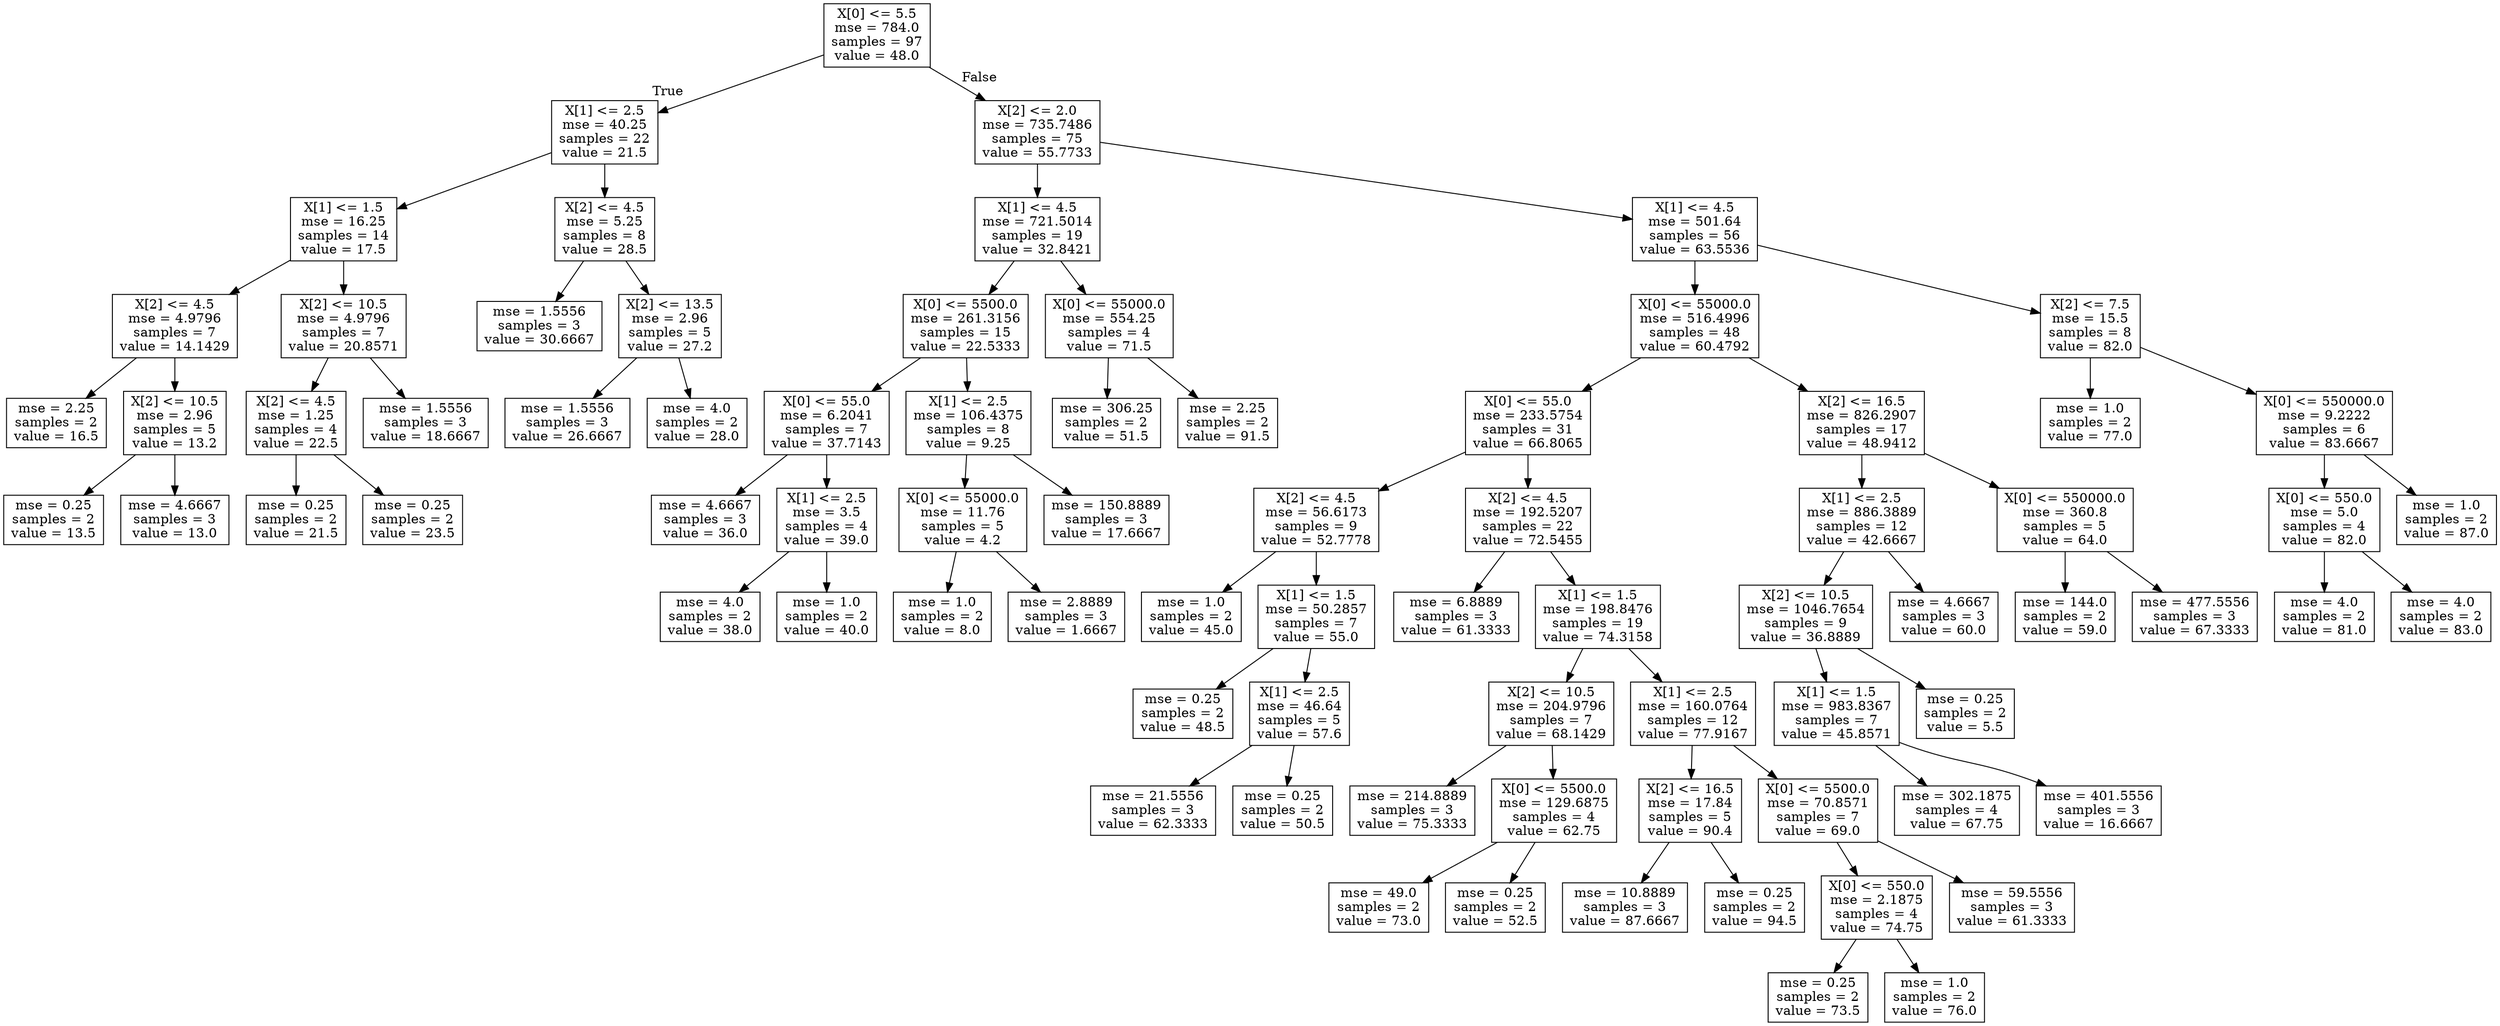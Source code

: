 digraph Tree {
node [shape=box] ;
0 [label="X[0] <= 5.5\nmse = 784.0\nsamples = 97\nvalue = 48.0"] ;
1 [label="X[1] <= 2.5\nmse = 40.25\nsamples = 22\nvalue = 21.5"] ;
0 -> 1 [labeldistance=2.5, labelangle=45, headlabel="True"] ;
2 [label="X[1] <= 1.5\nmse = 16.25\nsamples = 14\nvalue = 17.5"] ;
1 -> 2 ;
3 [label="X[2] <= 4.5\nmse = 4.9796\nsamples = 7\nvalue = 14.1429"] ;
2 -> 3 ;
4 [label="mse = 2.25\nsamples = 2\nvalue = 16.5"] ;
3 -> 4 ;
5 [label="X[2] <= 10.5\nmse = 2.96\nsamples = 5\nvalue = 13.2"] ;
3 -> 5 ;
6 [label="mse = 0.25\nsamples = 2\nvalue = 13.5"] ;
5 -> 6 ;
7 [label="mse = 4.6667\nsamples = 3\nvalue = 13.0"] ;
5 -> 7 ;
8 [label="X[2] <= 10.5\nmse = 4.9796\nsamples = 7\nvalue = 20.8571"] ;
2 -> 8 ;
9 [label="X[2] <= 4.5\nmse = 1.25\nsamples = 4\nvalue = 22.5"] ;
8 -> 9 ;
10 [label="mse = 0.25\nsamples = 2\nvalue = 21.5"] ;
9 -> 10 ;
11 [label="mse = 0.25\nsamples = 2\nvalue = 23.5"] ;
9 -> 11 ;
12 [label="mse = 1.5556\nsamples = 3\nvalue = 18.6667"] ;
8 -> 12 ;
13 [label="X[2] <= 4.5\nmse = 5.25\nsamples = 8\nvalue = 28.5"] ;
1 -> 13 ;
14 [label="mse = 1.5556\nsamples = 3\nvalue = 30.6667"] ;
13 -> 14 ;
15 [label="X[2] <= 13.5\nmse = 2.96\nsamples = 5\nvalue = 27.2"] ;
13 -> 15 ;
16 [label="mse = 1.5556\nsamples = 3\nvalue = 26.6667"] ;
15 -> 16 ;
17 [label="mse = 4.0\nsamples = 2\nvalue = 28.0"] ;
15 -> 17 ;
18 [label="X[2] <= 2.0\nmse = 735.7486\nsamples = 75\nvalue = 55.7733"] ;
0 -> 18 [labeldistance=2.5, labelangle=-45, headlabel="False"] ;
19 [label="X[1] <= 4.5\nmse = 721.5014\nsamples = 19\nvalue = 32.8421"] ;
18 -> 19 ;
20 [label="X[0] <= 5500.0\nmse = 261.3156\nsamples = 15\nvalue = 22.5333"] ;
19 -> 20 ;
21 [label="X[0] <= 55.0\nmse = 6.2041\nsamples = 7\nvalue = 37.7143"] ;
20 -> 21 ;
22 [label="mse = 4.6667\nsamples = 3\nvalue = 36.0"] ;
21 -> 22 ;
23 [label="X[1] <= 2.5\nmse = 3.5\nsamples = 4\nvalue = 39.0"] ;
21 -> 23 ;
24 [label="mse = 4.0\nsamples = 2\nvalue = 38.0"] ;
23 -> 24 ;
25 [label="mse = 1.0\nsamples = 2\nvalue = 40.0"] ;
23 -> 25 ;
26 [label="X[1] <= 2.5\nmse = 106.4375\nsamples = 8\nvalue = 9.25"] ;
20 -> 26 ;
27 [label="X[0] <= 55000.0\nmse = 11.76\nsamples = 5\nvalue = 4.2"] ;
26 -> 27 ;
28 [label="mse = 1.0\nsamples = 2\nvalue = 8.0"] ;
27 -> 28 ;
29 [label="mse = 2.8889\nsamples = 3\nvalue = 1.6667"] ;
27 -> 29 ;
30 [label="mse = 150.8889\nsamples = 3\nvalue = 17.6667"] ;
26 -> 30 ;
31 [label="X[0] <= 55000.0\nmse = 554.25\nsamples = 4\nvalue = 71.5"] ;
19 -> 31 ;
32 [label="mse = 306.25\nsamples = 2\nvalue = 51.5"] ;
31 -> 32 ;
33 [label="mse = 2.25\nsamples = 2\nvalue = 91.5"] ;
31 -> 33 ;
34 [label="X[1] <= 4.5\nmse = 501.64\nsamples = 56\nvalue = 63.5536"] ;
18 -> 34 ;
35 [label="X[0] <= 55000.0\nmse = 516.4996\nsamples = 48\nvalue = 60.4792"] ;
34 -> 35 ;
36 [label="X[0] <= 55.0\nmse = 233.5754\nsamples = 31\nvalue = 66.8065"] ;
35 -> 36 ;
37 [label="X[2] <= 4.5\nmse = 56.6173\nsamples = 9\nvalue = 52.7778"] ;
36 -> 37 ;
38 [label="mse = 1.0\nsamples = 2\nvalue = 45.0"] ;
37 -> 38 ;
39 [label="X[1] <= 1.5\nmse = 50.2857\nsamples = 7\nvalue = 55.0"] ;
37 -> 39 ;
40 [label="mse = 0.25\nsamples = 2\nvalue = 48.5"] ;
39 -> 40 ;
41 [label="X[1] <= 2.5\nmse = 46.64\nsamples = 5\nvalue = 57.6"] ;
39 -> 41 ;
42 [label="mse = 21.5556\nsamples = 3\nvalue = 62.3333"] ;
41 -> 42 ;
43 [label="mse = 0.25\nsamples = 2\nvalue = 50.5"] ;
41 -> 43 ;
44 [label="X[2] <= 4.5\nmse = 192.5207\nsamples = 22\nvalue = 72.5455"] ;
36 -> 44 ;
45 [label="mse = 6.8889\nsamples = 3\nvalue = 61.3333"] ;
44 -> 45 ;
46 [label="X[1] <= 1.5\nmse = 198.8476\nsamples = 19\nvalue = 74.3158"] ;
44 -> 46 ;
47 [label="X[2] <= 10.5\nmse = 204.9796\nsamples = 7\nvalue = 68.1429"] ;
46 -> 47 ;
48 [label="mse = 214.8889\nsamples = 3\nvalue = 75.3333"] ;
47 -> 48 ;
49 [label="X[0] <= 5500.0\nmse = 129.6875\nsamples = 4\nvalue = 62.75"] ;
47 -> 49 ;
50 [label="mse = 49.0\nsamples = 2\nvalue = 73.0"] ;
49 -> 50 ;
51 [label="mse = 0.25\nsamples = 2\nvalue = 52.5"] ;
49 -> 51 ;
52 [label="X[1] <= 2.5\nmse = 160.0764\nsamples = 12\nvalue = 77.9167"] ;
46 -> 52 ;
53 [label="X[2] <= 16.5\nmse = 17.84\nsamples = 5\nvalue = 90.4"] ;
52 -> 53 ;
54 [label="mse = 10.8889\nsamples = 3\nvalue = 87.6667"] ;
53 -> 54 ;
55 [label="mse = 0.25\nsamples = 2\nvalue = 94.5"] ;
53 -> 55 ;
56 [label="X[0] <= 5500.0\nmse = 70.8571\nsamples = 7\nvalue = 69.0"] ;
52 -> 56 ;
57 [label="X[0] <= 550.0\nmse = 2.1875\nsamples = 4\nvalue = 74.75"] ;
56 -> 57 ;
58 [label="mse = 0.25\nsamples = 2\nvalue = 73.5"] ;
57 -> 58 ;
59 [label="mse = 1.0\nsamples = 2\nvalue = 76.0"] ;
57 -> 59 ;
60 [label="mse = 59.5556\nsamples = 3\nvalue = 61.3333"] ;
56 -> 60 ;
61 [label="X[2] <= 16.5\nmse = 826.2907\nsamples = 17\nvalue = 48.9412"] ;
35 -> 61 ;
62 [label="X[1] <= 2.5\nmse = 886.3889\nsamples = 12\nvalue = 42.6667"] ;
61 -> 62 ;
63 [label="X[2] <= 10.5\nmse = 1046.7654\nsamples = 9\nvalue = 36.8889"] ;
62 -> 63 ;
64 [label="X[1] <= 1.5\nmse = 983.8367\nsamples = 7\nvalue = 45.8571"] ;
63 -> 64 ;
65 [label="mse = 302.1875\nsamples = 4\nvalue = 67.75"] ;
64 -> 65 ;
66 [label="mse = 401.5556\nsamples = 3\nvalue = 16.6667"] ;
64 -> 66 ;
67 [label="mse = 0.25\nsamples = 2\nvalue = 5.5"] ;
63 -> 67 ;
68 [label="mse = 4.6667\nsamples = 3\nvalue = 60.0"] ;
62 -> 68 ;
69 [label="X[0] <= 550000.0\nmse = 360.8\nsamples = 5\nvalue = 64.0"] ;
61 -> 69 ;
70 [label="mse = 144.0\nsamples = 2\nvalue = 59.0"] ;
69 -> 70 ;
71 [label="mse = 477.5556\nsamples = 3\nvalue = 67.3333"] ;
69 -> 71 ;
72 [label="X[2] <= 7.5\nmse = 15.5\nsamples = 8\nvalue = 82.0"] ;
34 -> 72 ;
73 [label="mse = 1.0\nsamples = 2\nvalue = 77.0"] ;
72 -> 73 ;
74 [label="X[0] <= 550000.0\nmse = 9.2222\nsamples = 6\nvalue = 83.6667"] ;
72 -> 74 ;
75 [label="X[0] <= 550.0\nmse = 5.0\nsamples = 4\nvalue = 82.0"] ;
74 -> 75 ;
76 [label="mse = 4.0\nsamples = 2\nvalue = 81.0"] ;
75 -> 76 ;
77 [label="mse = 4.0\nsamples = 2\nvalue = 83.0"] ;
75 -> 77 ;
78 [label="mse = 1.0\nsamples = 2\nvalue = 87.0"] ;
74 -> 78 ;
}